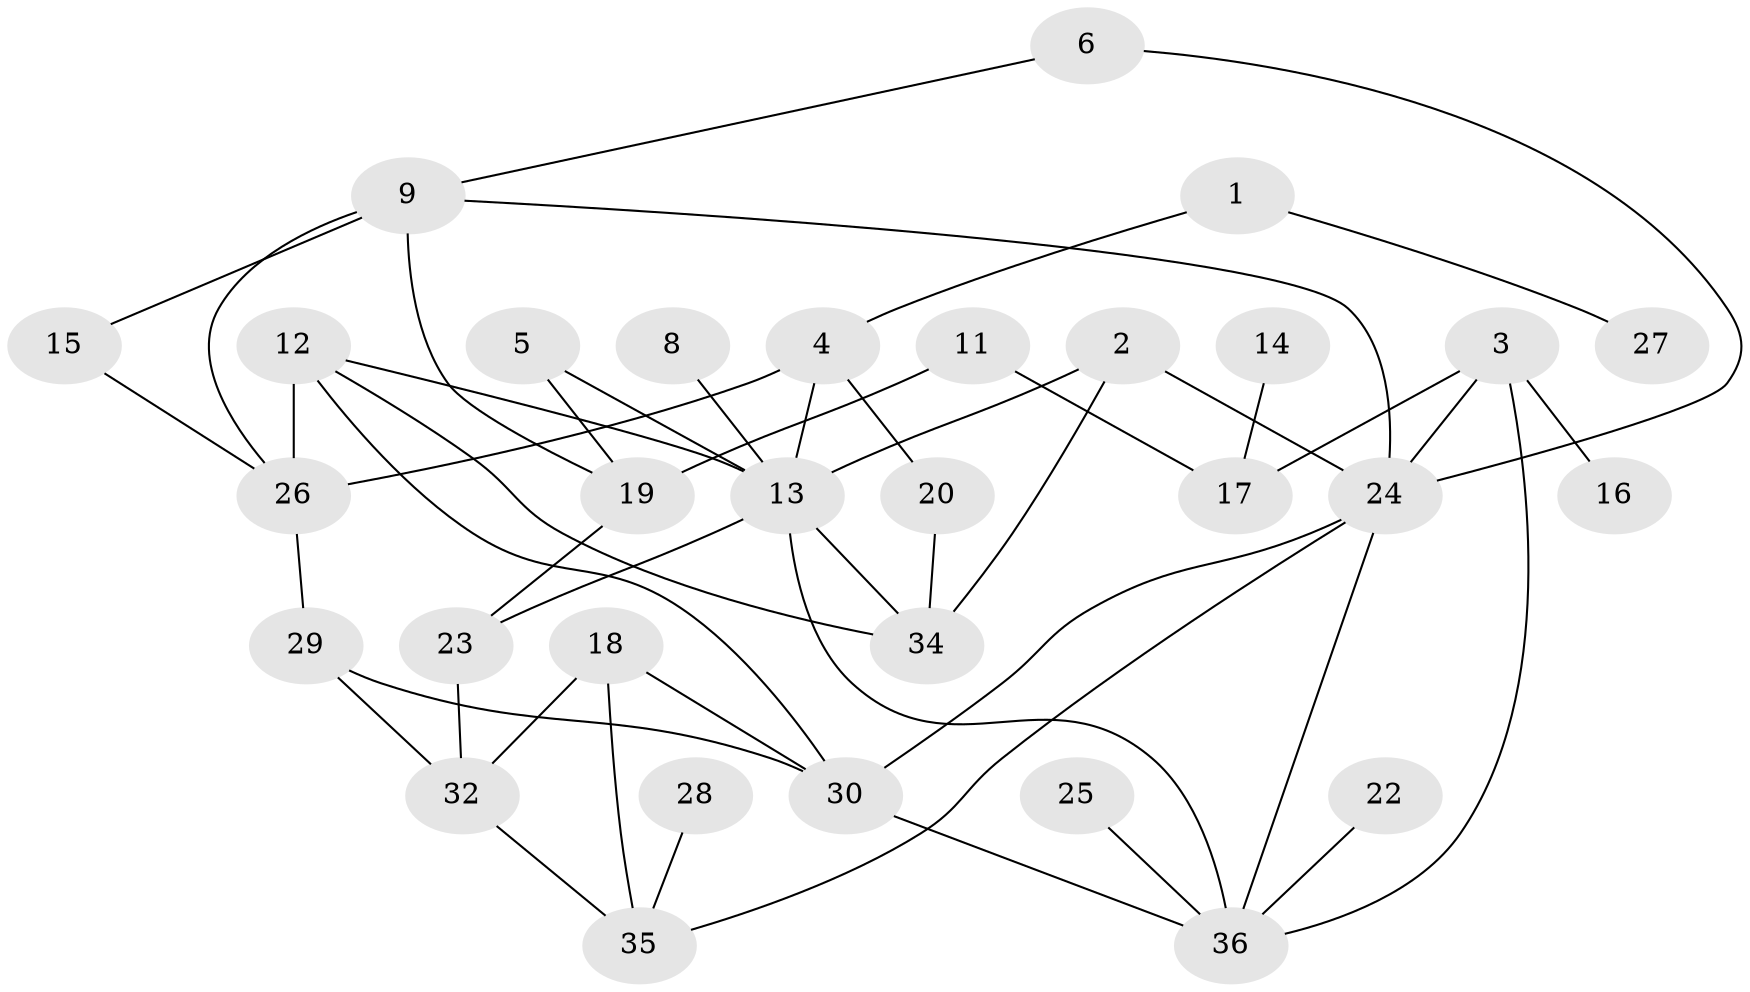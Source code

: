 // original degree distribution, {3: 0.15492957746478872, 4: 0.2112676056338028, 2: 0.323943661971831, 1: 0.2112676056338028, 0: 0.056338028169014086, 8: 0.014084507042253521, 5: 0.028169014084507043}
// Generated by graph-tools (version 1.1) at 2025/25/03/09/25 03:25:18]
// undirected, 31 vertices, 49 edges
graph export_dot {
graph [start="1"]
  node [color=gray90,style=filled];
  1;
  2;
  3;
  4;
  5;
  6;
  8;
  9;
  11;
  12;
  13;
  14;
  15;
  16;
  17;
  18;
  19;
  20;
  22;
  23;
  24;
  25;
  26;
  27;
  28;
  29;
  30;
  32;
  34;
  35;
  36;
  1 -- 4 [weight=1.0];
  1 -- 27 [weight=1.0];
  2 -- 13 [weight=2.0];
  2 -- 24 [weight=1.0];
  2 -- 34 [weight=1.0];
  3 -- 16 [weight=1.0];
  3 -- 17 [weight=2.0];
  3 -- 24 [weight=1.0];
  3 -- 36 [weight=1.0];
  4 -- 13 [weight=1.0];
  4 -- 20 [weight=1.0];
  4 -- 26 [weight=1.0];
  5 -- 13 [weight=1.0];
  5 -- 19 [weight=1.0];
  6 -- 9 [weight=1.0];
  6 -- 24 [weight=1.0];
  8 -- 13 [weight=1.0];
  9 -- 15 [weight=1.0];
  9 -- 19 [weight=1.0];
  9 -- 24 [weight=1.0];
  9 -- 26 [weight=1.0];
  11 -- 17 [weight=1.0];
  11 -- 19 [weight=1.0];
  12 -- 13 [weight=1.0];
  12 -- 26 [weight=1.0];
  12 -- 30 [weight=1.0];
  12 -- 34 [weight=1.0];
  13 -- 23 [weight=1.0];
  13 -- 34 [weight=1.0];
  13 -- 36 [weight=1.0];
  14 -- 17 [weight=1.0];
  15 -- 26 [weight=1.0];
  18 -- 30 [weight=1.0];
  18 -- 32 [weight=1.0];
  18 -- 35 [weight=1.0];
  19 -- 23 [weight=1.0];
  20 -- 34 [weight=1.0];
  22 -- 36 [weight=1.0];
  23 -- 32 [weight=1.0];
  24 -- 30 [weight=1.0];
  24 -- 35 [weight=1.0];
  24 -- 36 [weight=1.0];
  25 -- 36 [weight=1.0];
  26 -- 29 [weight=1.0];
  28 -- 35 [weight=1.0];
  29 -- 30 [weight=1.0];
  29 -- 32 [weight=1.0];
  30 -- 36 [weight=1.0];
  32 -- 35 [weight=1.0];
}
